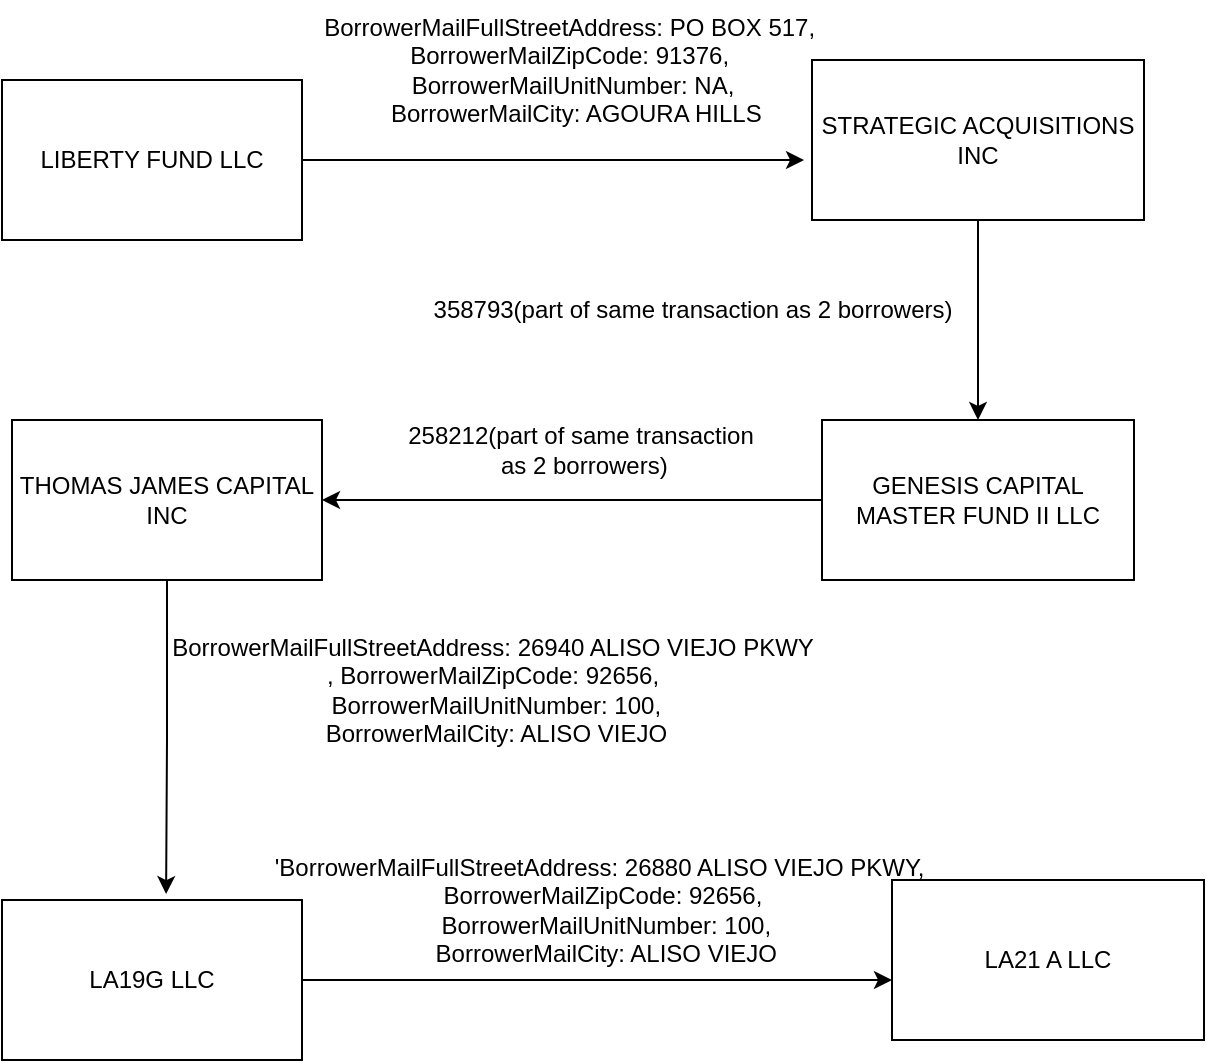<mxfile version="24.2.3" type="github">
  <diagram name="Page-1" id="dnQNY3HcodcCLjTdvnYb">
    <mxGraphModel dx="1434" dy="689" grid="1" gridSize="10" guides="1" tooltips="1" connect="1" arrows="1" fold="1" page="1" pageScale="1" pageWidth="827" pageHeight="1169" math="0" shadow="0">
      <root>
        <mxCell id="0" />
        <mxCell id="1" parent="0" />
        <mxCell id="CsYq2GiMsgZW6OAVWO2b-1" value="LIBERTY FUND LLC" style="rounded=0;whiteSpace=wrap;html=1;" vertex="1" parent="1">
          <mxGeometry x="125" y="80" width="150" height="80" as="geometry" />
        </mxCell>
        <mxCell id="CsYq2GiMsgZW6OAVWO2b-33" style="edgeStyle=orthogonalEdgeStyle;rounded=0;orthogonalLoop=1;jettySize=auto;html=1;entryX=1;entryY=0.5;entryDx=0;entryDy=0;" edge="1" parent="1" source="CsYq2GiMsgZW6OAVWO2b-2" target="CsYq2GiMsgZW6OAVWO2b-4">
          <mxGeometry relative="1" as="geometry" />
        </mxCell>
        <mxCell id="CsYq2GiMsgZW6OAVWO2b-2" value="GENESIS CAPITAL MASTER FUND II LLC" style="rounded=0;whiteSpace=wrap;html=1;" vertex="1" parent="1">
          <mxGeometry x="535" y="250" width="156" height="80" as="geometry" />
        </mxCell>
        <mxCell id="CsYq2GiMsgZW6OAVWO2b-31" style="edgeStyle=orthogonalEdgeStyle;rounded=0;orthogonalLoop=1;jettySize=auto;html=1;entryX=0.5;entryY=0;entryDx=0;entryDy=0;" edge="1" parent="1" source="CsYq2GiMsgZW6OAVWO2b-3" target="CsYq2GiMsgZW6OAVWO2b-2">
          <mxGeometry relative="1" as="geometry" />
        </mxCell>
        <mxCell id="CsYq2GiMsgZW6OAVWO2b-3" value="STRATEGIC ACQUISITIONS INC" style="rounded=0;whiteSpace=wrap;html=1;" vertex="1" parent="1">
          <mxGeometry x="530" y="70" width="166" height="80" as="geometry" />
        </mxCell>
        <mxCell id="CsYq2GiMsgZW6OAVWO2b-4" value="THOMAS JAMES CAPITAL INC" style="rounded=0;whiteSpace=wrap;html=1;" vertex="1" parent="1">
          <mxGeometry x="130" y="250" width="155" height="80" as="geometry" />
        </mxCell>
        <mxCell id="CsYq2GiMsgZW6OAVWO2b-5" value="LA19G LLC" style="rounded=0;whiteSpace=wrap;html=1;" vertex="1" parent="1">
          <mxGeometry x="125" y="490" width="150" height="80" as="geometry" />
        </mxCell>
        <mxCell id="CsYq2GiMsgZW6OAVWO2b-6" value="LA21 A LLC" style="rounded=0;whiteSpace=wrap;html=1;" vertex="1" parent="1">
          <mxGeometry x="570" y="480" width="156" height="80" as="geometry" />
        </mxCell>
        <mxCell id="CsYq2GiMsgZW6OAVWO2b-26" value="BorrowerMailFullStreetAddress: PO BOX 517,&amp;nbsp;&lt;div&gt;BorrowerMailZipCode: 91376,&amp;nbsp;&lt;div&gt;BorrowerMailUnitNumber: NA,&lt;/div&gt;&lt;div&gt;&amp;nbsp;BorrowerMailCity: AGOURA HILLS&lt;/div&gt;&lt;/div&gt;" style="text;html=1;align=center;verticalAlign=middle;resizable=0;points=[];autosize=1;strokeColor=none;fillColor=none;" vertex="1" parent="1">
          <mxGeometry x="275" y="40" width="270" height="70" as="geometry" />
        </mxCell>
        <mxCell id="CsYq2GiMsgZW6OAVWO2b-30" style="edgeStyle=orthogonalEdgeStyle;rounded=0;orthogonalLoop=1;jettySize=auto;html=1;entryX=-0.024;entryY=0.625;entryDx=0;entryDy=0;entryPerimeter=0;" edge="1" parent="1" source="CsYq2GiMsgZW6OAVWO2b-1" target="CsYq2GiMsgZW6OAVWO2b-3">
          <mxGeometry relative="1" as="geometry" />
        </mxCell>
        <mxCell id="CsYq2GiMsgZW6OAVWO2b-32" value="358793(part of same transaction as 2 borrowers)" style="text;html=1;align=center;verticalAlign=middle;resizable=0;points=[];autosize=1;strokeColor=none;fillColor=none;" vertex="1" parent="1">
          <mxGeometry x="330" y="180" width="280" height="30" as="geometry" />
        </mxCell>
        <mxCell id="CsYq2GiMsgZW6OAVWO2b-34" value="258212(part of same transaction&lt;div&gt;&amp;nbsp;as 2 borrowers)&lt;/div&gt;" style="text;html=1;align=center;verticalAlign=middle;resizable=0;points=[];autosize=1;strokeColor=none;fillColor=none;" vertex="1" parent="1">
          <mxGeometry x="314" y="245" width="200" height="40" as="geometry" />
        </mxCell>
        <mxCell id="CsYq2GiMsgZW6OAVWO2b-36" value="BorrowerMailFullStreetAddress: 26940 ALISO VIEJO PKWY&lt;div&gt;, BorrowerMailZipCode: 92656,&lt;/div&gt;&lt;div&gt;&amp;nbsp;BorrowerMailUnitNumber: 100,&lt;/div&gt;&lt;div&gt;&amp;nbsp;BorrowerMailCity: ALISO VIEJO&lt;/div&gt;" style="text;html=1;align=center;verticalAlign=middle;resizable=0;points=[];autosize=1;strokeColor=none;fillColor=none;" vertex="1" parent="1">
          <mxGeometry x="200" y="350" width="340" height="70" as="geometry" />
        </mxCell>
        <mxCell id="CsYq2GiMsgZW6OAVWO2b-37" style="edgeStyle=orthogonalEdgeStyle;rounded=0;orthogonalLoop=1;jettySize=auto;html=1;entryX=0.547;entryY=-0.037;entryDx=0;entryDy=0;entryPerimeter=0;" edge="1" parent="1" source="CsYq2GiMsgZW6OAVWO2b-4" target="CsYq2GiMsgZW6OAVWO2b-5">
          <mxGeometry relative="1" as="geometry" />
        </mxCell>
        <mxCell id="CsYq2GiMsgZW6OAVWO2b-39" value="&#39;BorrowerMailFullStreetAddress: 26880 ALISO VIEJO PKWY,&amp;nbsp;&lt;div&gt;BorrowerMailZipCode: 92656,&lt;/div&gt;&lt;div&gt;&amp;nbsp;BorrowerMailUnitNumber: 100,&lt;/div&gt;&lt;div&gt;&amp;nbsp;BorrowerMailCity: ALISO VIEJO&lt;/div&gt;" style="text;html=1;align=center;verticalAlign=middle;resizable=0;points=[];autosize=1;strokeColor=none;fillColor=none;" vertex="1" parent="1">
          <mxGeometry x="250" y="460" width="350" height="70" as="geometry" />
        </mxCell>
        <mxCell id="CsYq2GiMsgZW6OAVWO2b-40" style="edgeStyle=orthogonalEdgeStyle;rounded=0;orthogonalLoop=1;jettySize=auto;html=1;entryX=0;entryY=0.625;entryDx=0;entryDy=0;entryPerimeter=0;" edge="1" parent="1" source="CsYq2GiMsgZW6OAVWO2b-5" target="CsYq2GiMsgZW6OAVWO2b-6">
          <mxGeometry relative="1" as="geometry" />
        </mxCell>
      </root>
    </mxGraphModel>
  </diagram>
</mxfile>
